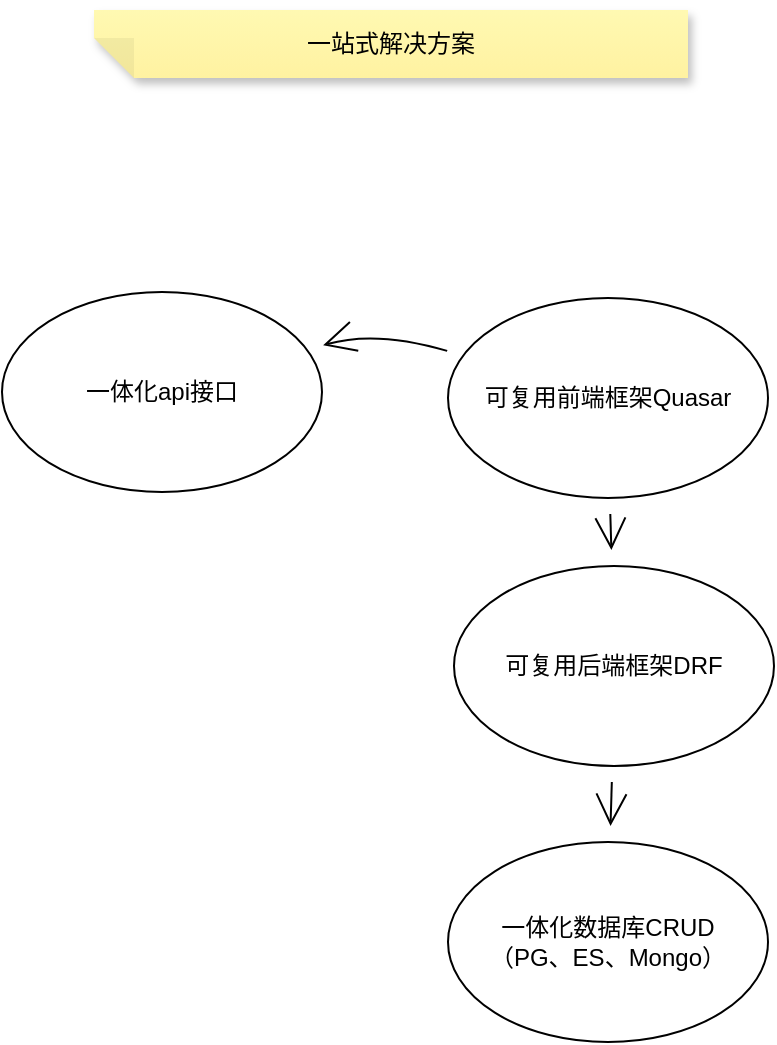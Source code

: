 <mxfile version="17.1.3" type="github"><diagram id="1nMxWi1Cagmed0x1KSgk" name="Page-1"><mxGraphModel dx="1086" dy="728" grid="0" gridSize="10" guides="1" tooltips="1" connect="1" arrows="1" fold="1" page="0" pageScale="1" pageWidth="827" pageHeight="1169" math="0" shadow="0"><root><mxCell id="0"/><mxCell id="1" parent="0"/><mxCell id="QDI_5LuDWtGU9XhJUdFM-2" value="一体化api接口" style="ellipse;whiteSpace=wrap;html=1;hachureGap=4;" vertex="1" parent="1"><mxGeometry x="-12" y="218" width="160" height="100" as="geometry"/></mxCell><mxCell id="QDI_5LuDWtGU9XhJUdFM-3" value="&lt;div&gt;一体化数据库CRUD&lt;/div&gt;&lt;div&gt;（PG、ES、Mongo）&lt;br&gt;&lt;/div&gt;" style="ellipse;whiteSpace=wrap;html=1;hachureGap=4;" vertex="1" parent="1"><mxGeometry x="211" y="493" width="160" height="100" as="geometry"/></mxCell><mxCell id="QDI_5LuDWtGU9XhJUdFM-7" value="" style="edgeStyle=none;curved=1;rounded=0;orthogonalLoop=1;jettySize=auto;html=1;endArrow=open;startSize=14;endSize=14;sourcePerimeterSpacing=8;targetPerimeterSpacing=8;" edge="1" parent="1" source="QDI_5LuDWtGU9XhJUdFM-4" target="QDI_5LuDWtGU9XhJUdFM-3"><mxGeometry relative="1" as="geometry"/></mxCell><mxCell id="QDI_5LuDWtGU9XhJUdFM-4" value="可复用后端框架DRF" style="ellipse;whiteSpace=wrap;html=1;hachureGap=4;" vertex="1" parent="1"><mxGeometry x="214" y="355" width="160" height="100" as="geometry"/></mxCell><mxCell id="QDI_5LuDWtGU9XhJUdFM-6" value="" style="edgeStyle=none;curved=1;rounded=0;orthogonalLoop=1;jettySize=auto;html=1;endArrow=open;startSize=14;endSize=14;sourcePerimeterSpacing=8;targetPerimeterSpacing=8;" edge="1" parent="1" source="QDI_5LuDWtGU9XhJUdFM-5" target="QDI_5LuDWtGU9XhJUdFM-4"><mxGeometry relative="1" as="geometry"/></mxCell><mxCell id="QDI_5LuDWtGU9XhJUdFM-8" value="" style="edgeStyle=none;curved=1;rounded=0;orthogonalLoop=1;jettySize=auto;html=1;endArrow=open;startSize=14;endSize=14;sourcePerimeterSpacing=8;targetPerimeterSpacing=8;" edge="1" parent="1" source="QDI_5LuDWtGU9XhJUdFM-5" target="QDI_5LuDWtGU9XhJUdFM-2"><mxGeometry relative="1" as="geometry"><Array as="points"><mxPoint x="175" y="237"/></Array></mxGeometry></mxCell><mxCell id="QDI_5LuDWtGU9XhJUdFM-5" value="可复用前端框架Quasar" style="ellipse;whiteSpace=wrap;html=1;hachureGap=4;" vertex="1" parent="1"><mxGeometry x="211" y="221" width="160" height="100" as="geometry"/></mxCell><mxCell id="QDI_5LuDWtGU9XhJUdFM-10" value="一站式解决方案" style="shape=note;whiteSpace=wrap;html=1;backgroundOutline=1;fontColor=#000000;darkOpacity=0.05;fillColor=#FFF9B2;strokeColor=none;fillStyle=solid;direction=west;gradientDirection=north;gradientColor=#FFF2A1;shadow=1;size=20;pointerEvents=1;hachureGap=4;" vertex="1" parent="1"><mxGeometry x="34" y="77" width="297" height="34" as="geometry"/></mxCell></root></mxGraphModel></diagram></mxfile>